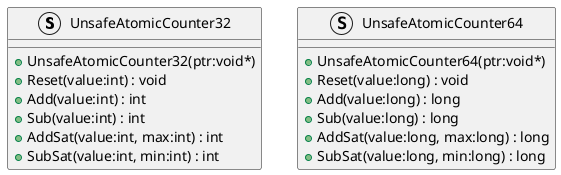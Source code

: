 @startuml
struct UnsafeAtomicCounter32 {
    + UnsafeAtomicCounter32(ptr:void*)
    + Reset(value:int) : void
    + Add(value:int) : int
    + Sub(value:int) : int
    + AddSat(value:int, max:int) : int
    + SubSat(value:int, min:int) : int
}
struct UnsafeAtomicCounter64 {
    + UnsafeAtomicCounter64(ptr:void*)
    + Reset(value:long) : void
    + Add(value:long) : long
    + Sub(value:long) : long
    + AddSat(value:long, max:long) : long
    + SubSat(value:long, min:long) : long
}
@enduml
